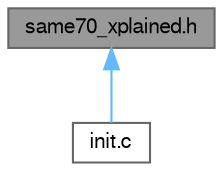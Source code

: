 digraph "same70_xplained.h"
{
 // LATEX_PDF_SIZE
  bgcolor="transparent";
  edge [fontname=FreeSans,fontsize=10,labelfontname=FreeSans,labelfontsize=10];
  node [fontname=FreeSans,fontsize=10,shape=box,height=0.2,width=0.4];
  Node1 [label="same70_xplained.h",height=0.2,width=0.4,color="gray40", fillcolor="grey60", style="filled", fontcolor="black",tooltip="SAME70-XPLD Board Definition."];
  Node1 -> Node2 [dir="back",color="steelblue1",style="solid"];
  Node2 [label="init.c",height=0.2,width=0.4,color="grey40", fillcolor="white", style="filled",URL="$init_8c.html",tooltip="SAME70-XPLD board init."];
}
